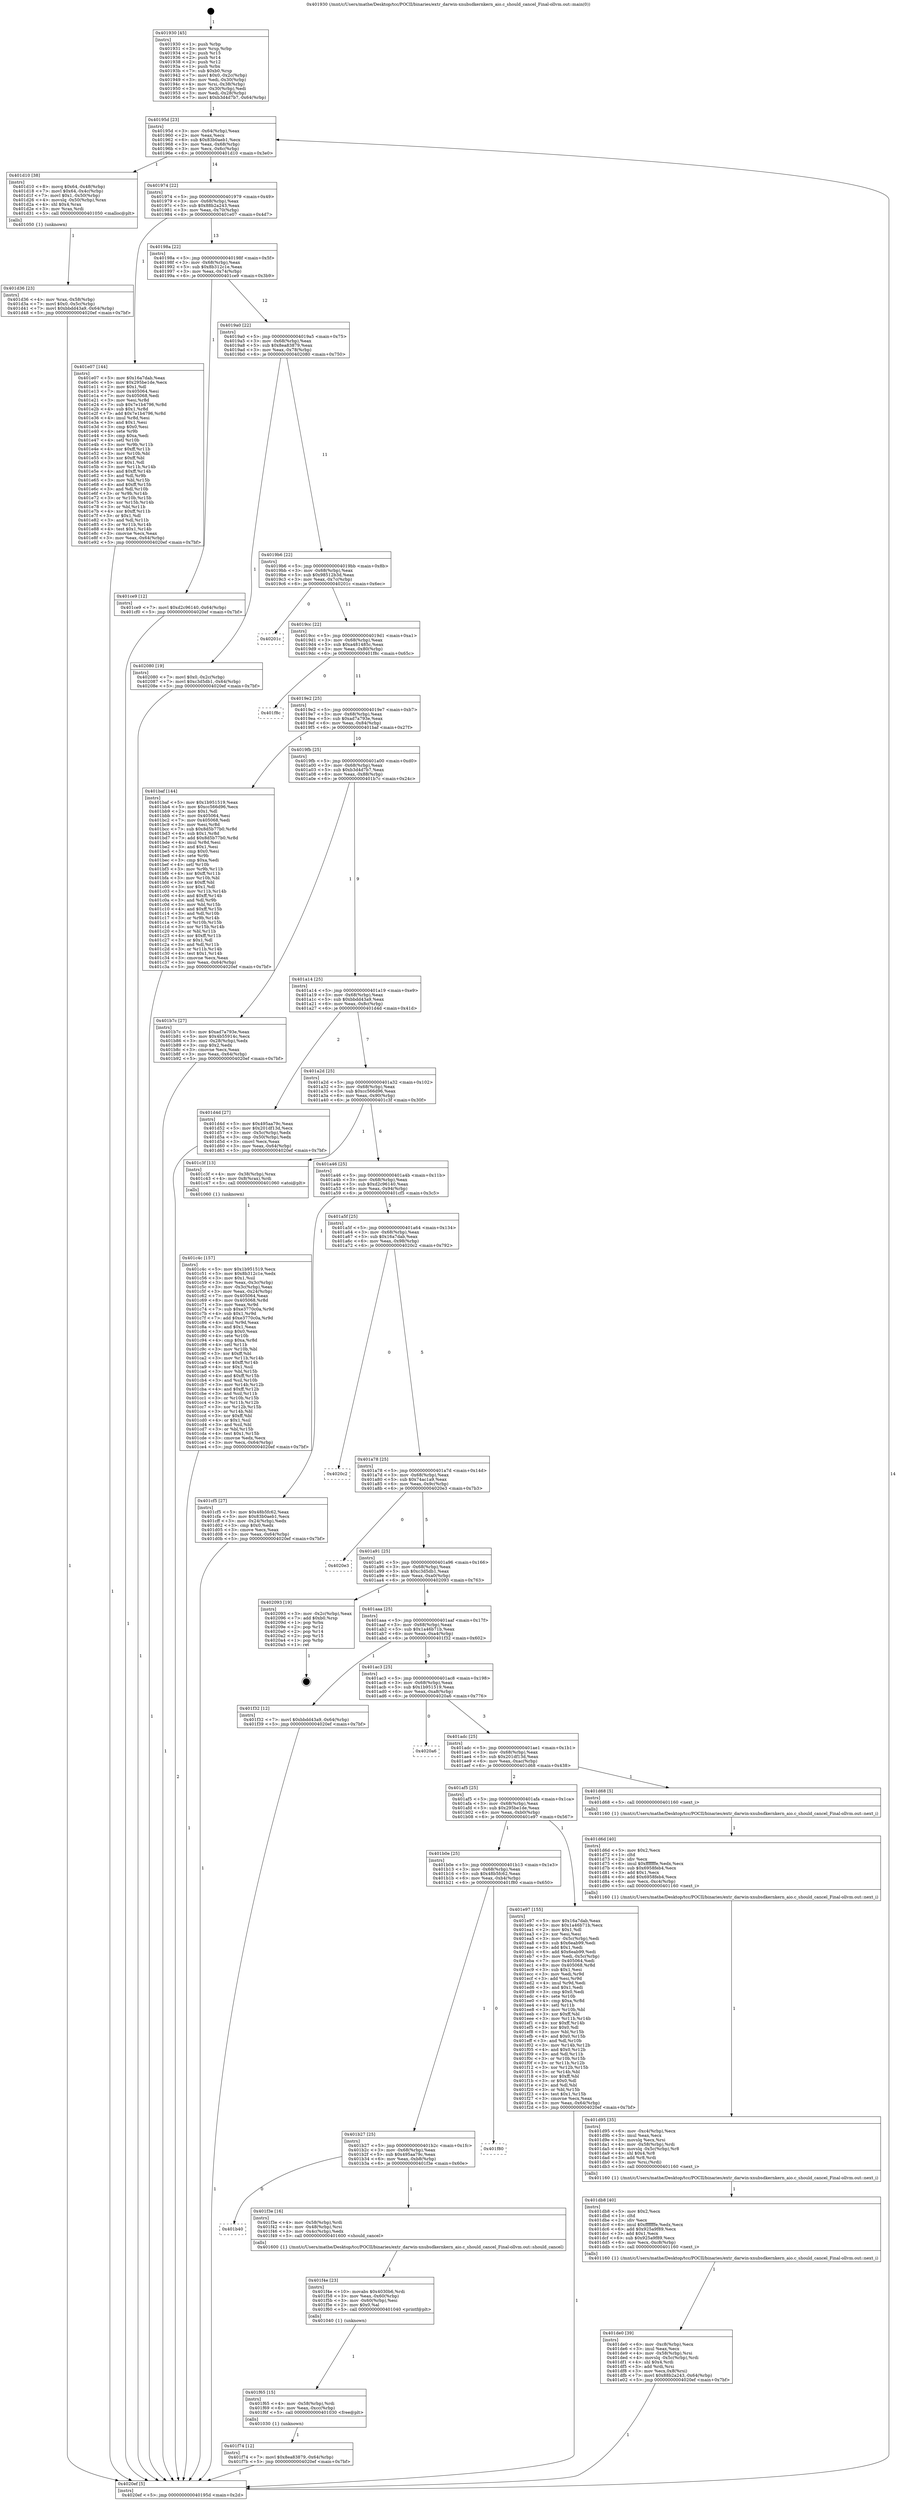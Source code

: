 digraph "0x401930" {
  label = "0x401930 (/mnt/c/Users/mathe/Desktop/tcc/POCII/binaries/extr_darwin-xnubsdkernkern_aio.c_should_cancel_Final-ollvm.out::main(0))"
  labelloc = "t"
  node[shape=record]

  Entry [label="",width=0.3,height=0.3,shape=circle,fillcolor=black,style=filled]
  "0x40195d" [label="{
     0x40195d [23]\l
     | [instrs]\l
     &nbsp;&nbsp;0x40195d \<+3\>: mov -0x64(%rbp),%eax\l
     &nbsp;&nbsp;0x401960 \<+2\>: mov %eax,%ecx\l
     &nbsp;&nbsp;0x401962 \<+6\>: sub $0x83b0aeb1,%ecx\l
     &nbsp;&nbsp;0x401968 \<+3\>: mov %eax,-0x68(%rbp)\l
     &nbsp;&nbsp;0x40196b \<+3\>: mov %ecx,-0x6c(%rbp)\l
     &nbsp;&nbsp;0x40196e \<+6\>: je 0000000000401d10 \<main+0x3e0\>\l
  }"]
  "0x401d10" [label="{
     0x401d10 [38]\l
     | [instrs]\l
     &nbsp;&nbsp;0x401d10 \<+8\>: movq $0x64,-0x48(%rbp)\l
     &nbsp;&nbsp;0x401d18 \<+7\>: movl $0x64,-0x4c(%rbp)\l
     &nbsp;&nbsp;0x401d1f \<+7\>: movl $0x1,-0x50(%rbp)\l
     &nbsp;&nbsp;0x401d26 \<+4\>: movslq -0x50(%rbp),%rax\l
     &nbsp;&nbsp;0x401d2a \<+4\>: shl $0x4,%rax\l
     &nbsp;&nbsp;0x401d2e \<+3\>: mov %rax,%rdi\l
     &nbsp;&nbsp;0x401d31 \<+5\>: call 0000000000401050 \<malloc@plt\>\l
     | [calls]\l
     &nbsp;&nbsp;0x401050 \{1\} (unknown)\l
  }"]
  "0x401974" [label="{
     0x401974 [22]\l
     | [instrs]\l
     &nbsp;&nbsp;0x401974 \<+5\>: jmp 0000000000401979 \<main+0x49\>\l
     &nbsp;&nbsp;0x401979 \<+3\>: mov -0x68(%rbp),%eax\l
     &nbsp;&nbsp;0x40197c \<+5\>: sub $0x88b2a243,%eax\l
     &nbsp;&nbsp;0x401981 \<+3\>: mov %eax,-0x70(%rbp)\l
     &nbsp;&nbsp;0x401984 \<+6\>: je 0000000000401e07 \<main+0x4d7\>\l
  }"]
  Exit [label="",width=0.3,height=0.3,shape=circle,fillcolor=black,style=filled,peripheries=2]
  "0x401e07" [label="{
     0x401e07 [144]\l
     | [instrs]\l
     &nbsp;&nbsp;0x401e07 \<+5\>: mov $0x16a7dab,%eax\l
     &nbsp;&nbsp;0x401e0c \<+5\>: mov $0x295be1de,%ecx\l
     &nbsp;&nbsp;0x401e11 \<+2\>: mov $0x1,%dl\l
     &nbsp;&nbsp;0x401e13 \<+7\>: mov 0x405064,%esi\l
     &nbsp;&nbsp;0x401e1a \<+7\>: mov 0x405068,%edi\l
     &nbsp;&nbsp;0x401e21 \<+3\>: mov %esi,%r8d\l
     &nbsp;&nbsp;0x401e24 \<+7\>: sub $0x7e1b4796,%r8d\l
     &nbsp;&nbsp;0x401e2b \<+4\>: sub $0x1,%r8d\l
     &nbsp;&nbsp;0x401e2f \<+7\>: add $0x7e1b4796,%r8d\l
     &nbsp;&nbsp;0x401e36 \<+4\>: imul %r8d,%esi\l
     &nbsp;&nbsp;0x401e3a \<+3\>: and $0x1,%esi\l
     &nbsp;&nbsp;0x401e3d \<+3\>: cmp $0x0,%esi\l
     &nbsp;&nbsp;0x401e40 \<+4\>: sete %r9b\l
     &nbsp;&nbsp;0x401e44 \<+3\>: cmp $0xa,%edi\l
     &nbsp;&nbsp;0x401e47 \<+4\>: setl %r10b\l
     &nbsp;&nbsp;0x401e4b \<+3\>: mov %r9b,%r11b\l
     &nbsp;&nbsp;0x401e4e \<+4\>: xor $0xff,%r11b\l
     &nbsp;&nbsp;0x401e52 \<+3\>: mov %r10b,%bl\l
     &nbsp;&nbsp;0x401e55 \<+3\>: xor $0xff,%bl\l
     &nbsp;&nbsp;0x401e58 \<+3\>: xor $0x1,%dl\l
     &nbsp;&nbsp;0x401e5b \<+3\>: mov %r11b,%r14b\l
     &nbsp;&nbsp;0x401e5e \<+4\>: and $0xff,%r14b\l
     &nbsp;&nbsp;0x401e62 \<+3\>: and %dl,%r9b\l
     &nbsp;&nbsp;0x401e65 \<+3\>: mov %bl,%r15b\l
     &nbsp;&nbsp;0x401e68 \<+4\>: and $0xff,%r15b\l
     &nbsp;&nbsp;0x401e6c \<+3\>: and %dl,%r10b\l
     &nbsp;&nbsp;0x401e6f \<+3\>: or %r9b,%r14b\l
     &nbsp;&nbsp;0x401e72 \<+3\>: or %r10b,%r15b\l
     &nbsp;&nbsp;0x401e75 \<+3\>: xor %r15b,%r14b\l
     &nbsp;&nbsp;0x401e78 \<+3\>: or %bl,%r11b\l
     &nbsp;&nbsp;0x401e7b \<+4\>: xor $0xff,%r11b\l
     &nbsp;&nbsp;0x401e7f \<+3\>: or $0x1,%dl\l
     &nbsp;&nbsp;0x401e82 \<+3\>: and %dl,%r11b\l
     &nbsp;&nbsp;0x401e85 \<+3\>: or %r11b,%r14b\l
     &nbsp;&nbsp;0x401e88 \<+4\>: test $0x1,%r14b\l
     &nbsp;&nbsp;0x401e8c \<+3\>: cmovne %ecx,%eax\l
     &nbsp;&nbsp;0x401e8f \<+3\>: mov %eax,-0x64(%rbp)\l
     &nbsp;&nbsp;0x401e92 \<+5\>: jmp 00000000004020ef \<main+0x7bf\>\l
  }"]
  "0x40198a" [label="{
     0x40198a [22]\l
     | [instrs]\l
     &nbsp;&nbsp;0x40198a \<+5\>: jmp 000000000040198f \<main+0x5f\>\l
     &nbsp;&nbsp;0x40198f \<+3\>: mov -0x68(%rbp),%eax\l
     &nbsp;&nbsp;0x401992 \<+5\>: sub $0x8b312c1e,%eax\l
     &nbsp;&nbsp;0x401997 \<+3\>: mov %eax,-0x74(%rbp)\l
     &nbsp;&nbsp;0x40199a \<+6\>: je 0000000000401ce9 \<main+0x3b9\>\l
  }"]
  "0x401f74" [label="{
     0x401f74 [12]\l
     | [instrs]\l
     &nbsp;&nbsp;0x401f74 \<+7\>: movl $0x8ea83879,-0x64(%rbp)\l
     &nbsp;&nbsp;0x401f7b \<+5\>: jmp 00000000004020ef \<main+0x7bf\>\l
  }"]
  "0x401ce9" [label="{
     0x401ce9 [12]\l
     | [instrs]\l
     &nbsp;&nbsp;0x401ce9 \<+7\>: movl $0xd2c96140,-0x64(%rbp)\l
     &nbsp;&nbsp;0x401cf0 \<+5\>: jmp 00000000004020ef \<main+0x7bf\>\l
  }"]
  "0x4019a0" [label="{
     0x4019a0 [22]\l
     | [instrs]\l
     &nbsp;&nbsp;0x4019a0 \<+5\>: jmp 00000000004019a5 \<main+0x75\>\l
     &nbsp;&nbsp;0x4019a5 \<+3\>: mov -0x68(%rbp),%eax\l
     &nbsp;&nbsp;0x4019a8 \<+5\>: sub $0x8ea83879,%eax\l
     &nbsp;&nbsp;0x4019ad \<+3\>: mov %eax,-0x78(%rbp)\l
     &nbsp;&nbsp;0x4019b0 \<+6\>: je 0000000000402080 \<main+0x750\>\l
  }"]
  "0x401f65" [label="{
     0x401f65 [15]\l
     | [instrs]\l
     &nbsp;&nbsp;0x401f65 \<+4\>: mov -0x58(%rbp),%rdi\l
     &nbsp;&nbsp;0x401f69 \<+6\>: mov %eax,-0xcc(%rbp)\l
     &nbsp;&nbsp;0x401f6f \<+5\>: call 0000000000401030 \<free@plt\>\l
     | [calls]\l
     &nbsp;&nbsp;0x401030 \{1\} (unknown)\l
  }"]
  "0x402080" [label="{
     0x402080 [19]\l
     | [instrs]\l
     &nbsp;&nbsp;0x402080 \<+7\>: movl $0x0,-0x2c(%rbp)\l
     &nbsp;&nbsp;0x402087 \<+7\>: movl $0xc3d5db1,-0x64(%rbp)\l
     &nbsp;&nbsp;0x40208e \<+5\>: jmp 00000000004020ef \<main+0x7bf\>\l
  }"]
  "0x4019b6" [label="{
     0x4019b6 [22]\l
     | [instrs]\l
     &nbsp;&nbsp;0x4019b6 \<+5\>: jmp 00000000004019bb \<main+0x8b\>\l
     &nbsp;&nbsp;0x4019bb \<+3\>: mov -0x68(%rbp),%eax\l
     &nbsp;&nbsp;0x4019be \<+5\>: sub $0x98512b3d,%eax\l
     &nbsp;&nbsp;0x4019c3 \<+3\>: mov %eax,-0x7c(%rbp)\l
     &nbsp;&nbsp;0x4019c6 \<+6\>: je 000000000040201c \<main+0x6ec\>\l
  }"]
  "0x401f4e" [label="{
     0x401f4e [23]\l
     | [instrs]\l
     &nbsp;&nbsp;0x401f4e \<+10\>: movabs $0x4030b6,%rdi\l
     &nbsp;&nbsp;0x401f58 \<+3\>: mov %eax,-0x60(%rbp)\l
     &nbsp;&nbsp;0x401f5b \<+3\>: mov -0x60(%rbp),%esi\l
     &nbsp;&nbsp;0x401f5e \<+2\>: mov $0x0,%al\l
     &nbsp;&nbsp;0x401f60 \<+5\>: call 0000000000401040 \<printf@plt\>\l
     | [calls]\l
     &nbsp;&nbsp;0x401040 \{1\} (unknown)\l
  }"]
  "0x40201c" [label="{
     0x40201c\l
  }", style=dashed]
  "0x4019cc" [label="{
     0x4019cc [22]\l
     | [instrs]\l
     &nbsp;&nbsp;0x4019cc \<+5\>: jmp 00000000004019d1 \<main+0xa1\>\l
     &nbsp;&nbsp;0x4019d1 \<+3\>: mov -0x68(%rbp),%eax\l
     &nbsp;&nbsp;0x4019d4 \<+5\>: sub $0xa481485c,%eax\l
     &nbsp;&nbsp;0x4019d9 \<+3\>: mov %eax,-0x80(%rbp)\l
     &nbsp;&nbsp;0x4019dc \<+6\>: je 0000000000401f8c \<main+0x65c\>\l
  }"]
  "0x401b40" [label="{
     0x401b40\l
  }", style=dashed]
  "0x401f8c" [label="{
     0x401f8c\l
  }", style=dashed]
  "0x4019e2" [label="{
     0x4019e2 [25]\l
     | [instrs]\l
     &nbsp;&nbsp;0x4019e2 \<+5\>: jmp 00000000004019e7 \<main+0xb7\>\l
     &nbsp;&nbsp;0x4019e7 \<+3\>: mov -0x68(%rbp),%eax\l
     &nbsp;&nbsp;0x4019ea \<+5\>: sub $0xad7a793e,%eax\l
     &nbsp;&nbsp;0x4019ef \<+6\>: mov %eax,-0x84(%rbp)\l
     &nbsp;&nbsp;0x4019f5 \<+6\>: je 0000000000401baf \<main+0x27f\>\l
  }"]
  "0x401f3e" [label="{
     0x401f3e [16]\l
     | [instrs]\l
     &nbsp;&nbsp;0x401f3e \<+4\>: mov -0x58(%rbp),%rdi\l
     &nbsp;&nbsp;0x401f42 \<+4\>: mov -0x48(%rbp),%rsi\l
     &nbsp;&nbsp;0x401f46 \<+3\>: mov -0x4c(%rbp),%edx\l
     &nbsp;&nbsp;0x401f49 \<+5\>: call 0000000000401600 \<should_cancel\>\l
     | [calls]\l
     &nbsp;&nbsp;0x401600 \{1\} (/mnt/c/Users/mathe/Desktop/tcc/POCII/binaries/extr_darwin-xnubsdkernkern_aio.c_should_cancel_Final-ollvm.out::should_cancel)\l
  }"]
  "0x401baf" [label="{
     0x401baf [144]\l
     | [instrs]\l
     &nbsp;&nbsp;0x401baf \<+5\>: mov $0x1b951519,%eax\l
     &nbsp;&nbsp;0x401bb4 \<+5\>: mov $0xcc566d96,%ecx\l
     &nbsp;&nbsp;0x401bb9 \<+2\>: mov $0x1,%dl\l
     &nbsp;&nbsp;0x401bbb \<+7\>: mov 0x405064,%esi\l
     &nbsp;&nbsp;0x401bc2 \<+7\>: mov 0x405068,%edi\l
     &nbsp;&nbsp;0x401bc9 \<+3\>: mov %esi,%r8d\l
     &nbsp;&nbsp;0x401bcc \<+7\>: sub $0x8d5b77b0,%r8d\l
     &nbsp;&nbsp;0x401bd3 \<+4\>: sub $0x1,%r8d\l
     &nbsp;&nbsp;0x401bd7 \<+7\>: add $0x8d5b77b0,%r8d\l
     &nbsp;&nbsp;0x401bde \<+4\>: imul %r8d,%esi\l
     &nbsp;&nbsp;0x401be2 \<+3\>: and $0x1,%esi\l
     &nbsp;&nbsp;0x401be5 \<+3\>: cmp $0x0,%esi\l
     &nbsp;&nbsp;0x401be8 \<+4\>: sete %r9b\l
     &nbsp;&nbsp;0x401bec \<+3\>: cmp $0xa,%edi\l
     &nbsp;&nbsp;0x401bef \<+4\>: setl %r10b\l
     &nbsp;&nbsp;0x401bf3 \<+3\>: mov %r9b,%r11b\l
     &nbsp;&nbsp;0x401bf6 \<+4\>: xor $0xff,%r11b\l
     &nbsp;&nbsp;0x401bfa \<+3\>: mov %r10b,%bl\l
     &nbsp;&nbsp;0x401bfd \<+3\>: xor $0xff,%bl\l
     &nbsp;&nbsp;0x401c00 \<+3\>: xor $0x1,%dl\l
     &nbsp;&nbsp;0x401c03 \<+3\>: mov %r11b,%r14b\l
     &nbsp;&nbsp;0x401c06 \<+4\>: and $0xff,%r14b\l
     &nbsp;&nbsp;0x401c0a \<+3\>: and %dl,%r9b\l
     &nbsp;&nbsp;0x401c0d \<+3\>: mov %bl,%r15b\l
     &nbsp;&nbsp;0x401c10 \<+4\>: and $0xff,%r15b\l
     &nbsp;&nbsp;0x401c14 \<+3\>: and %dl,%r10b\l
     &nbsp;&nbsp;0x401c17 \<+3\>: or %r9b,%r14b\l
     &nbsp;&nbsp;0x401c1a \<+3\>: or %r10b,%r15b\l
     &nbsp;&nbsp;0x401c1d \<+3\>: xor %r15b,%r14b\l
     &nbsp;&nbsp;0x401c20 \<+3\>: or %bl,%r11b\l
     &nbsp;&nbsp;0x401c23 \<+4\>: xor $0xff,%r11b\l
     &nbsp;&nbsp;0x401c27 \<+3\>: or $0x1,%dl\l
     &nbsp;&nbsp;0x401c2a \<+3\>: and %dl,%r11b\l
     &nbsp;&nbsp;0x401c2d \<+3\>: or %r11b,%r14b\l
     &nbsp;&nbsp;0x401c30 \<+4\>: test $0x1,%r14b\l
     &nbsp;&nbsp;0x401c34 \<+3\>: cmovne %ecx,%eax\l
     &nbsp;&nbsp;0x401c37 \<+3\>: mov %eax,-0x64(%rbp)\l
     &nbsp;&nbsp;0x401c3a \<+5\>: jmp 00000000004020ef \<main+0x7bf\>\l
  }"]
  "0x4019fb" [label="{
     0x4019fb [25]\l
     | [instrs]\l
     &nbsp;&nbsp;0x4019fb \<+5\>: jmp 0000000000401a00 \<main+0xd0\>\l
     &nbsp;&nbsp;0x401a00 \<+3\>: mov -0x68(%rbp),%eax\l
     &nbsp;&nbsp;0x401a03 \<+5\>: sub $0xb3d4d7b7,%eax\l
     &nbsp;&nbsp;0x401a08 \<+6\>: mov %eax,-0x88(%rbp)\l
     &nbsp;&nbsp;0x401a0e \<+6\>: je 0000000000401b7c \<main+0x24c\>\l
  }"]
  "0x401b27" [label="{
     0x401b27 [25]\l
     | [instrs]\l
     &nbsp;&nbsp;0x401b27 \<+5\>: jmp 0000000000401b2c \<main+0x1fc\>\l
     &nbsp;&nbsp;0x401b2c \<+3\>: mov -0x68(%rbp),%eax\l
     &nbsp;&nbsp;0x401b2f \<+5\>: sub $0x495aa79c,%eax\l
     &nbsp;&nbsp;0x401b34 \<+6\>: mov %eax,-0xb8(%rbp)\l
     &nbsp;&nbsp;0x401b3a \<+6\>: je 0000000000401f3e \<main+0x60e\>\l
  }"]
  "0x401b7c" [label="{
     0x401b7c [27]\l
     | [instrs]\l
     &nbsp;&nbsp;0x401b7c \<+5\>: mov $0xad7a793e,%eax\l
     &nbsp;&nbsp;0x401b81 \<+5\>: mov $0x4b55914c,%ecx\l
     &nbsp;&nbsp;0x401b86 \<+3\>: mov -0x28(%rbp),%edx\l
     &nbsp;&nbsp;0x401b89 \<+3\>: cmp $0x2,%edx\l
     &nbsp;&nbsp;0x401b8c \<+3\>: cmovne %ecx,%eax\l
     &nbsp;&nbsp;0x401b8f \<+3\>: mov %eax,-0x64(%rbp)\l
     &nbsp;&nbsp;0x401b92 \<+5\>: jmp 00000000004020ef \<main+0x7bf\>\l
  }"]
  "0x401a14" [label="{
     0x401a14 [25]\l
     | [instrs]\l
     &nbsp;&nbsp;0x401a14 \<+5\>: jmp 0000000000401a19 \<main+0xe9\>\l
     &nbsp;&nbsp;0x401a19 \<+3\>: mov -0x68(%rbp),%eax\l
     &nbsp;&nbsp;0x401a1c \<+5\>: sub $0xbbdd43a9,%eax\l
     &nbsp;&nbsp;0x401a21 \<+6\>: mov %eax,-0x8c(%rbp)\l
     &nbsp;&nbsp;0x401a27 \<+6\>: je 0000000000401d4d \<main+0x41d\>\l
  }"]
  "0x4020ef" [label="{
     0x4020ef [5]\l
     | [instrs]\l
     &nbsp;&nbsp;0x4020ef \<+5\>: jmp 000000000040195d \<main+0x2d\>\l
  }"]
  "0x401930" [label="{
     0x401930 [45]\l
     | [instrs]\l
     &nbsp;&nbsp;0x401930 \<+1\>: push %rbp\l
     &nbsp;&nbsp;0x401931 \<+3\>: mov %rsp,%rbp\l
     &nbsp;&nbsp;0x401934 \<+2\>: push %r15\l
     &nbsp;&nbsp;0x401936 \<+2\>: push %r14\l
     &nbsp;&nbsp;0x401938 \<+2\>: push %r12\l
     &nbsp;&nbsp;0x40193a \<+1\>: push %rbx\l
     &nbsp;&nbsp;0x40193b \<+7\>: sub $0xb0,%rsp\l
     &nbsp;&nbsp;0x401942 \<+7\>: movl $0x0,-0x2c(%rbp)\l
     &nbsp;&nbsp;0x401949 \<+3\>: mov %edi,-0x30(%rbp)\l
     &nbsp;&nbsp;0x40194c \<+4\>: mov %rsi,-0x38(%rbp)\l
     &nbsp;&nbsp;0x401950 \<+3\>: mov -0x30(%rbp),%edi\l
     &nbsp;&nbsp;0x401953 \<+3\>: mov %edi,-0x28(%rbp)\l
     &nbsp;&nbsp;0x401956 \<+7\>: movl $0xb3d4d7b7,-0x64(%rbp)\l
  }"]
  "0x401f80" [label="{
     0x401f80\l
  }", style=dashed]
  "0x401d4d" [label="{
     0x401d4d [27]\l
     | [instrs]\l
     &nbsp;&nbsp;0x401d4d \<+5\>: mov $0x495aa79c,%eax\l
     &nbsp;&nbsp;0x401d52 \<+5\>: mov $0x201df13d,%ecx\l
     &nbsp;&nbsp;0x401d57 \<+3\>: mov -0x5c(%rbp),%edx\l
     &nbsp;&nbsp;0x401d5a \<+3\>: cmp -0x50(%rbp),%edx\l
     &nbsp;&nbsp;0x401d5d \<+3\>: cmovl %ecx,%eax\l
     &nbsp;&nbsp;0x401d60 \<+3\>: mov %eax,-0x64(%rbp)\l
     &nbsp;&nbsp;0x401d63 \<+5\>: jmp 00000000004020ef \<main+0x7bf\>\l
  }"]
  "0x401a2d" [label="{
     0x401a2d [25]\l
     | [instrs]\l
     &nbsp;&nbsp;0x401a2d \<+5\>: jmp 0000000000401a32 \<main+0x102\>\l
     &nbsp;&nbsp;0x401a32 \<+3\>: mov -0x68(%rbp),%eax\l
     &nbsp;&nbsp;0x401a35 \<+5\>: sub $0xcc566d96,%eax\l
     &nbsp;&nbsp;0x401a3a \<+6\>: mov %eax,-0x90(%rbp)\l
     &nbsp;&nbsp;0x401a40 \<+6\>: je 0000000000401c3f \<main+0x30f\>\l
  }"]
  "0x401b0e" [label="{
     0x401b0e [25]\l
     | [instrs]\l
     &nbsp;&nbsp;0x401b0e \<+5\>: jmp 0000000000401b13 \<main+0x1e3\>\l
     &nbsp;&nbsp;0x401b13 \<+3\>: mov -0x68(%rbp),%eax\l
     &nbsp;&nbsp;0x401b16 \<+5\>: sub $0x48b5fc62,%eax\l
     &nbsp;&nbsp;0x401b1b \<+6\>: mov %eax,-0xb4(%rbp)\l
     &nbsp;&nbsp;0x401b21 \<+6\>: je 0000000000401f80 \<main+0x650\>\l
  }"]
  "0x401c3f" [label="{
     0x401c3f [13]\l
     | [instrs]\l
     &nbsp;&nbsp;0x401c3f \<+4\>: mov -0x38(%rbp),%rax\l
     &nbsp;&nbsp;0x401c43 \<+4\>: mov 0x8(%rax),%rdi\l
     &nbsp;&nbsp;0x401c47 \<+5\>: call 0000000000401060 \<atoi@plt\>\l
     | [calls]\l
     &nbsp;&nbsp;0x401060 \{1\} (unknown)\l
  }"]
  "0x401a46" [label="{
     0x401a46 [25]\l
     | [instrs]\l
     &nbsp;&nbsp;0x401a46 \<+5\>: jmp 0000000000401a4b \<main+0x11b\>\l
     &nbsp;&nbsp;0x401a4b \<+3\>: mov -0x68(%rbp),%eax\l
     &nbsp;&nbsp;0x401a4e \<+5\>: sub $0xd2c96140,%eax\l
     &nbsp;&nbsp;0x401a53 \<+6\>: mov %eax,-0x94(%rbp)\l
     &nbsp;&nbsp;0x401a59 \<+6\>: je 0000000000401cf5 \<main+0x3c5\>\l
  }"]
  "0x401c4c" [label="{
     0x401c4c [157]\l
     | [instrs]\l
     &nbsp;&nbsp;0x401c4c \<+5\>: mov $0x1b951519,%ecx\l
     &nbsp;&nbsp;0x401c51 \<+5\>: mov $0x8b312c1e,%edx\l
     &nbsp;&nbsp;0x401c56 \<+3\>: mov $0x1,%sil\l
     &nbsp;&nbsp;0x401c59 \<+3\>: mov %eax,-0x3c(%rbp)\l
     &nbsp;&nbsp;0x401c5c \<+3\>: mov -0x3c(%rbp),%eax\l
     &nbsp;&nbsp;0x401c5f \<+3\>: mov %eax,-0x24(%rbp)\l
     &nbsp;&nbsp;0x401c62 \<+7\>: mov 0x405064,%eax\l
     &nbsp;&nbsp;0x401c69 \<+8\>: mov 0x405068,%r8d\l
     &nbsp;&nbsp;0x401c71 \<+3\>: mov %eax,%r9d\l
     &nbsp;&nbsp;0x401c74 \<+7\>: sub $0xe3770c0a,%r9d\l
     &nbsp;&nbsp;0x401c7b \<+4\>: sub $0x1,%r9d\l
     &nbsp;&nbsp;0x401c7f \<+7\>: add $0xe3770c0a,%r9d\l
     &nbsp;&nbsp;0x401c86 \<+4\>: imul %r9d,%eax\l
     &nbsp;&nbsp;0x401c8a \<+3\>: and $0x1,%eax\l
     &nbsp;&nbsp;0x401c8d \<+3\>: cmp $0x0,%eax\l
     &nbsp;&nbsp;0x401c90 \<+4\>: sete %r10b\l
     &nbsp;&nbsp;0x401c94 \<+4\>: cmp $0xa,%r8d\l
     &nbsp;&nbsp;0x401c98 \<+4\>: setl %r11b\l
     &nbsp;&nbsp;0x401c9c \<+3\>: mov %r10b,%bl\l
     &nbsp;&nbsp;0x401c9f \<+3\>: xor $0xff,%bl\l
     &nbsp;&nbsp;0x401ca2 \<+3\>: mov %r11b,%r14b\l
     &nbsp;&nbsp;0x401ca5 \<+4\>: xor $0xff,%r14b\l
     &nbsp;&nbsp;0x401ca9 \<+4\>: xor $0x1,%sil\l
     &nbsp;&nbsp;0x401cad \<+3\>: mov %bl,%r15b\l
     &nbsp;&nbsp;0x401cb0 \<+4\>: and $0xff,%r15b\l
     &nbsp;&nbsp;0x401cb4 \<+3\>: and %sil,%r10b\l
     &nbsp;&nbsp;0x401cb7 \<+3\>: mov %r14b,%r12b\l
     &nbsp;&nbsp;0x401cba \<+4\>: and $0xff,%r12b\l
     &nbsp;&nbsp;0x401cbe \<+3\>: and %sil,%r11b\l
     &nbsp;&nbsp;0x401cc1 \<+3\>: or %r10b,%r15b\l
     &nbsp;&nbsp;0x401cc4 \<+3\>: or %r11b,%r12b\l
     &nbsp;&nbsp;0x401cc7 \<+3\>: xor %r12b,%r15b\l
     &nbsp;&nbsp;0x401cca \<+3\>: or %r14b,%bl\l
     &nbsp;&nbsp;0x401ccd \<+3\>: xor $0xff,%bl\l
     &nbsp;&nbsp;0x401cd0 \<+4\>: or $0x1,%sil\l
     &nbsp;&nbsp;0x401cd4 \<+3\>: and %sil,%bl\l
     &nbsp;&nbsp;0x401cd7 \<+3\>: or %bl,%r15b\l
     &nbsp;&nbsp;0x401cda \<+4\>: test $0x1,%r15b\l
     &nbsp;&nbsp;0x401cde \<+3\>: cmovne %edx,%ecx\l
     &nbsp;&nbsp;0x401ce1 \<+3\>: mov %ecx,-0x64(%rbp)\l
     &nbsp;&nbsp;0x401ce4 \<+5\>: jmp 00000000004020ef \<main+0x7bf\>\l
  }"]
  "0x401e97" [label="{
     0x401e97 [155]\l
     | [instrs]\l
     &nbsp;&nbsp;0x401e97 \<+5\>: mov $0x16a7dab,%eax\l
     &nbsp;&nbsp;0x401e9c \<+5\>: mov $0x1a46b71b,%ecx\l
     &nbsp;&nbsp;0x401ea1 \<+2\>: mov $0x1,%dl\l
     &nbsp;&nbsp;0x401ea3 \<+2\>: xor %esi,%esi\l
     &nbsp;&nbsp;0x401ea5 \<+3\>: mov -0x5c(%rbp),%edi\l
     &nbsp;&nbsp;0x401ea8 \<+6\>: sub $0x6eab99,%edi\l
     &nbsp;&nbsp;0x401eae \<+3\>: add $0x1,%edi\l
     &nbsp;&nbsp;0x401eb1 \<+6\>: add $0x6eab99,%edi\l
     &nbsp;&nbsp;0x401eb7 \<+3\>: mov %edi,-0x5c(%rbp)\l
     &nbsp;&nbsp;0x401eba \<+7\>: mov 0x405064,%edi\l
     &nbsp;&nbsp;0x401ec1 \<+8\>: mov 0x405068,%r8d\l
     &nbsp;&nbsp;0x401ec9 \<+3\>: sub $0x1,%esi\l
     &nbsp;&nbsp;0x401ecc \<+3\>: mov %edi,%r9d\l
     &nbsp;&nbsp;0x401ecf \<+3\>: add %esi,%r9d\l
     &nbsp;&nbsp;0x401ed2 \<+4\>: imul %r9d,%edi\l
     &nbsp;&nbsp;0x401ed6 \<+3\>: and $0x1,%edi\l
     &nbsp;&nbsp;0x401ed9 \<+3\>: cmp $0x0,%edi\l
     &nbsp;&nbsp;0x401edc \<+4\>: sete %r10b\l
     &nbsp;&nbsp;0x401ee0 \<+4\>: cmp $0xa,%r8d\l
     &nbsp;&nbsp;0x401ee4 \<+4\>: setl %r11b\l
     &nbsp;&nbsp;0x401ee8 \<+3\>: mov %r10b,%bl\l
     &nbsp;&nbsp;0x401eeb \<+3\>: xor $0xff,%bl\l
     &nbsp;&nbsp;0x401eee \<+3\>: mov %r11b,%r14b\l
     &nbsp;&nbsp;0x401ef1 \<+4\>: xor $0xff,%r14b\l
     &nbsp;&nbsp;0x401ef5 \<+3\>: xor $0x0,%dl\l
     &nbsp;&nbsp;0x401ef8 \<+3\>: mov %bl,%r15b\l
     &nbsp;&nbsp;0x401efb \<+4\>: and $0x0,%r15b\l
     &nbsp;&nbsp;0x401eff \<+3\>: and %dl,%r10b\l
     &nbsp;&nbsp;0x401f02 \<+3\>: mov %r14b,%r12b\l
     &nbsp;&nbsp;0x401f05 \<+4\>: and $0x0,%r12b\l
     &nbsp;&nbsp;0x401f09 \<+3\>: and %dl,%r11b\l
     &nbsp;&nbsp;0x401f0c \<+3\>: or %r10b,%r15b\l
     &nbsp;&nbsp;0x401f0f \<+3\>: or %r11b,%r12b\l
     &nbsp;&nbsp;0x401f12 \<+3\>: xor %r12b,%r15b\l
     &nbsp;&nbsp;0x401f15 \<+3\>: or %r14b,%bl\l
     &nbsp;&nbsp;0x401f18 \<+3\>: xor $0xff,%bl\l
     &nbsp;&nbsp;0x401f1b \<+3\>: or $0x0,%dl\l
     &nbsp;&nbsp;0x401f1e \<+2\>: and %dl,%bl\l
     &nbsp;&nbsp;0x401f20 \<+3\>: or %bl,%r15b\l
     &nbsp;&nbsp;0x401f23 \<+4\>: test $0x1,%r15b\l
     &nbsp;&nbsp;0x401f27 \<+3\>: cmovne %ecx,%eax\l
     &nbsp;&nbsp;0x401f2a \<+3\>: mov %eax,-0x64(%rbp)\l
     &nbsp;&nbsp;0x401f2d \<+5\>: jmp 00000000004020ef \<main+0x7bf\>\l
  }"]
  "0x401cf5" [label="{
     0x401cf5 [27]\l
     | [instrs]\l
     &nbsp;&nbsp;0x401cf5 \<+5\>: mov $0x48b5fc62,%eax\l
     &nbsp;&nbsp;0x401cfa \<+5\>: mov $0x83b0aeb1,%ecx\l
     &nbsp;&nbsp;0x401cff \<+3\>: mov -0x24(%rbp),%edx\l
     &nbsp;&nbsp;0x401d02 \<+3\>: cmp $0x0,%edx\l
     &nbsp;&nbsp;0x401d05 \<+3\>: cmove %ecx,%eax\l
     &nbsp;&nbsp;0x401d08 \<+3\>: mov %eax,-0x64(%rbp)\l
     &nbsp;&nbsp;0x401d0b \<+5\>: jmp 00000000004020ef \<main+0x7bf\>\l
  }"]
  "0x401a5f" [label="{
     0x401a5f [25]\l
     | [instrs]\l
     &nbsp;&nbsp;0x401a5f \<+5\>: jmp 0000000000401a64 \<main+0x134\>\l
     &nbsp;&nbsp;0x401a64 \<+3\>: mov -0x68(%rbp),%eax\l
     &nbsp;&nbsp;0x401a67 \<+5\>: sub $0x16a7dab,%eax\l
     &nbsp;&nbsp;0x401a6c \<+6\>: mov %eax,-0x98(%rbp)\l
     &nbsp;&nbsp;0x401a72 \<+6\>: je 00000000004020c2 \<main+0x792\>\l
  }"]
  "0x401d36" [label="{
     0x401d36 [23]\l
     | [instrs]\l
     &nbsp;&nbsp;0x401d36 \<+4\>: mov %rax,-0x58(%rbp)\l
     &nbsp;&nbsp;0x401d3a \<+7\>: movl $0x0,-0x5c(%rbp)\l
     &nbsp;&nbsp;0x401d41 \<+7\>: movl $0xbbdd43a9,-0x64(%rbp)\l
     &nbsp;&nbsp;0x401d48 \<+5\>: jmp 00000000004020ef \<main+0x7bf\>\l
  }"]
  "0x401de0" [label="{
     0x401de0 [39]\l
     | [instrs]\l
     &nbsp;&nbsp;0x401de0 \<+6\>: mov -0xc8(%rbp),%ecx\l
     &nbsp;&nbsp;0x401de6 \<+3\>: imul %eax,%ecx\l
     &nbsp;&nbsp;0x401de9 \<+4\>: mov -0x58(%rbp),%rsi\l
     &nbsp;&nbsp;0x401ded \<+4\>: movslq -0x5c(%rbp),%rdi\l
     &nbsp;&nbsp;0x401df1 \<+4\>: shl $0x4,%rdi\l
     &nbsp;&nbsp;0x401df5 \<+3\>: add %rdi,%rsi\l
     &nbsp;&nbsp;0x401df8 \<+3\>: mov %ecx,0x8(%rsi)\l
     &nbsp;&nbsp;0x401dfb \<+7\>: movl $0x88b2a243,-0x64(%rbp)\l
     &nbsp;&nbsp;0x401e02 \<+5\>: jmp 00000000004020ef \<main+0x7bf\>\l
  }"]
  "0x4020c2" [label="{
     0x4020c2\l
  }", style=dashed]
  "0x401a78" [label="{
     0x401a78 [25]\l
     | [instrs]\l
     &nbsp;&nbsp;0x401a78 \<+5\>: jmp 0000000000401a7d \<main+0x14d\>\l
     &nbsp;&nbsp;0x401a7d \<+3\>: mov -0x68(%rbp),%eax\l
     &nbsp;&nbsp;0x401a80 \<+5\>: sub $0x74ac1a9,%eax\l
     &nbsp;&nbsp;0x401a85 \<+6\>: mov %eax,-0x9c(%rbp)\l
     &nbsp;&nbsp;0x401a8b \<+6\>: je 00000000004020e3 \<main+0x7b3\>\l
  }"]
  "0x401db8" [label="{
     0x401db8 [40]\l
     | [instrs]\l
     &nbsp;&nbsp;0x401db8 \<+5\>: mov $0x2,%ecx\l
     &nbsp;&nbsp;0x401dbd \<+1\>: cltd\l
     &nbsp;&nbsp;0x401dbe \<+2\>: idiv %ecx\l
     &nbsp;&nbsp;0x401dc0 \<+6\>: imul $0xfffffffe,%edx,%ecx\l
     &nbsp;&nbsp;0x401dc6 \<+6\>: add $0x925a9f89,%ecx\l
     &nbsp;&nbsp;0x401dcc \<+3\>: add $0x1,%ecx\l
     &nbsp;&nbsp;0x401dcf \<+6\>: sub $0x925a9f89,%ecx\l
     &nbsp;&nbsp;0x401dd5 \<+6\>: mov %ecx,-0xc8(%rbp)\l
     &nbsp;&nbsp;0x401ddb \<+5\>: call 0000000000401160 \<next_i\>\l
     | [calls]\l
     &nbsp;&nbsp;0x401160 \{1\} (/mnt/c/Users/mathe/Desktop/tcc/POCII/binaries/extr_darwin-xnubsdkernkern_aio.c_should_cancel_Final-ollvm.out::next_i)\l
  }"]
  "0x4020e3" [label="{
     0x4020e3\l
  }", style=dashed]
  "0x401a91" [label="{
     0x401a91 [25]\l
     | [instrs]\l
     &nbsp;&nbsp;0x401a91 \<+5\>: jmp 0000000000401a96 \<main+0x166\>\l
     &nbsp;&nbsp;0x401a96 \<+3\>: mov -0x68(%rbp),%eax\l
     &nbsp;&nbsp;0x401a99 \<+5\>: sub $0xc3d5db1,%eax\l
     &nbsp;&nbsp;0x401a9e \<+6\>: mov %eax,-0xa0(%rbp)\l
     &nbsp;&nbsp;0x401aa4 \<+6\>: je 0000000000402093 \<main+0x763\>\l
  }"]
  "0x401d95" [label="{
     0x401d95 [35]\l
     | [instrs]\l
     &nbsp;&nbsp;0x401d95 \<+6\>: mov -0xc4(%rbp),%ecx\l
     &nbsp;&nbsp;0x401d9b \<+3\>: imul %eax,%ecx\l
     &nbsp;&nbsp;0x401d9e \<+3\>: movslq %ecx,%rsi\l
     &nbsp;&nbsp;0x401da1 \<+4\>: mov -0x58(%rbp),%rdi\l
     &nbsp;&nbsp;0x401da5 \<+4\>: movslq -0x5c(%rbp),%r8\l
     &nbsp;&nbsp;0x401da9 \<+4\>: shl $0x4,%r8\l
     &nbsp;&nbsp;0x401dad \<+3\>: add %r8,%rdi\l
     &nbsp;&nbsp;0x401db0 \<+3\>: mov %rsi,(%rdi)\l
     &nbsp;&nbsp;0x401db3 \<+5\>: call 0000000000401160 \<next_i\>\l
     | [calls]\l
     &nbsp;&nbsp;0x401160 \{1\} (/mnt/c/Users/mathe/Desktop/tcc/POCII/binaries/extr_darwin-xnubsdkernkern_aio.c_should_cancel_Final-ollvm.out::next_i)\l
  }"]
  "0x402093" [label="{
     0x402093 [19]\l
     | [instrs]\l
     &nbsp;&nbsp;0x402093 \<+3\>: mov -0x2c(%rbp),%eax\l
     &nbsp;&nbsp;0x402096 \<+7\>: add $0xb0,%rsp\l
     &nbsp;&nbsp;0x40209d \<+1\>: pop %rbx\l
     &nbsp;&nbsp;0x40209e \<+2\>: pop %r12\l
     &nbsp;&nbsp;0x4020a0 \<+2\>: pop %r14\l
     &nbsp;&nbsp;0x4020a2 \<+2\>: pop %r15\l
     &nbsp;&nbsp;0x4020a4 \<+1\>: pop %rbp\l
     &nbsp;&nbsp;0x4020a5 \<+1\>: ret\l
  }"]
  "0x401aaa" [label="{
     0x401aaa [25]\l
     | [instrs]\l
     &nbsp;&nbsp;0x401aaa \<+5\>: jmp 0000000000401aaf \<main+0x17f\>\l
     &nbsp;&nbsp;0x401aaf \<+3\>: mov -0x68(%rbp),%eax\l
     &nbsp;&nbsp;0x401ab2 \<+5\>: sub $0x1a46b71b,%eax\l
     &nbsp;&nbsp;0x401ab7 \<+6\>: mov %eax,-0xa4(%rbp)\l
     &nbsp;&nbsp;0x401abd \<+6\>: je 0000000000401f32 \<main+0x602\>\l
  }"]
  "0x401d6d" [label="{
     0x401d6d [40]\l
     | [instrs]\l
     &nbsp;&nbsp;0x401d6d \<+5\>: mov $0x2,%ecx\l
     &nbsp;&nbsp;0x401d72 \<+1\>: cltd\l
     &nbsp;&nbsp;0x401d73 \<+2\>: idiv %ecx\l
     &nbsp;&nbsp;0x401d75 \<+6\>: imul $0xfffffffe,%edx,%ecx\l
     &nbsp;&nbsp;0x401d7b \<+6\>: sub $0x6958feb4,%ecx\l
     &nbsp;&nbsp;0x401d81 \<+3\>: add $0x1,%ecx\l
     &nbsp;&nbsp;0x401d84 \<+6\>: add $0x6958feb4,%ecx\l
     &nbsp;&nbsp;0x401d8a \<+6\>: mov %ecx,-0xc4(%rbp)\l
     &nbsp;&nbsp;0x401d90 \<+5\>: call 0000000000401160 \<next_i\>\l
     | [calls]\l
     &nbsp;&nbsp;0x401160 \{1\} (/mnt/c/Users/mathe/Desktop/tcc/POCII/binaries/extr_darwin-xnubsdkernkern_aio.c_should_cancel_Final-ollvm.out::next_i)\l
  }"]
  "0x401f32" [label="{
     0x401f32 [12]\l
     | [instrs]\l
     &nbsp;&nbsp;0x401f32 \<+7\>: movl $0xbbdd43a9,-0x64(%rbp)\l
     &nbsp;&nbsp;0x401f39 \<+5\>: jmp 00000000004020ef \<main+0x7bf\>\l
  }"]
  "0x401ac3" [label="{
     0x401ac3 [25]\l
     | [instrs]\l
     &nbsp;&nbsp;0x401ac3 \<+5\>: jmp 0000000000401ac8 \<main+0x198\>\l
     &nbsp;&nbsp;0x401ac8 \<+3\>: mov -0x68(%rbp),%eax\l
     &nbsp;&nbsp;0x401acb \<+5\>: sub $0x1b951519,%eax\l
     &nbsp;&nbsp;0x401ad0 \<+6\>: mov %eax,-0xa8(%rbp)\l
     &nbsp;&nbsp;0x401ad6 \<+6\>: je 00000000004020a6 \<main+0x776\>\l
  }"]
  "0x401af5" [label="{
     0x401af5 [25]\l
     | [instrs]\l
     &nbsp;&nbsp;0x401af5 \<+5\>: jmp 0000000000401afa \<main+0x1ca\>\l
     &nbsp;&nbsp;0x401afa \<+3\>: mov -0x68(%rbp),%eax\l
     &nbsp;&nbsp;0x401afd \<+5\>: sub $0x295be1de,%eax\l
     &nbsp;&nbsp;0x401b02 \<+6\>: mov %eax,-0xb0(%rbp)\l
     &nbsp;&nbsp;0x401b08 \<+6\>: je 0000000000401e97 \<main+0x567\>\l
  }"]
  "0x4020a6" [label="{
     0x4020a6\l
  }", style=dashed]
  "0x401adc" [label="{
     0x401adc [25]\l
     | [instrs]\l
     &nbsp;&nbsp;0x401adc \<+5\>: jmp 0000000000401ae1 \<main+0x1b1\>\l
     &nbsp;&nbsp;0x401ae1 \<+3\>: mov -0x68(%rbp),%eax\l
     &nbsp;&nbsp;0x401ae4 \<+5\>: sub $0x201df13d,%eax\l
     &nbsp;&nbsp;0x401ae9 \<+6\>: mov %eax,-0xac(%rbp)\l
     &nbsp;&nbsp;0x401aef \<+6\>: je 0000000000401d68 \<main+0x438\>\l
  }"]
  "0x401d68" [label="{
     0x401d68 [5]\l
     | [instrs]\l
     &nbsp;&nbsp;0x401d68 \<+5\>: call 0000000000401160 \<next_i\>\l
     | [calls]\l
     &nbsp;&nbsp;0x401160 \{1\} (/mnt/c/Users/mathe/Desktop/tcc/POCII/binaries/extr_darwin-xnubsdkernkern_aio.c_should_cancel_Final-ollvm.out::next_i)\l
  }"]
  Entry -> "0x401930" [label=" 1"]
  "0x40195d" -> "0x401d10" [label=" 1"]
  "0x40195d" -> "0x401974" [label=" 14"]
  "0x402093" -> Exit [label=" 1"]
  "0x401974" -> "0x401e07" [label=" 1"]
  "0x401974" -> "0x40198a" [label=" 13"]
  "0x402080" -> "0x4020ef" [label=" 1"]
  "0x40198a" -> "0x401ce9" [label=" 1"]
  "0x40198a" -> "0x4019a0" [label=" 12"]
  "0x401f74" -> "0x4020ef" [label=" 1"]
  "0x4019a0" -> "0x402080" [label=" 1"]
  "0x4019a0" -> "0x4019b6" [label=" 11"]
  "0x401f65" -> "0x401f74" [label=" 1"]
  "0x4019b6" -> "0x40201c" [label=" 0"]
  "0x4019b6" -> "0x4019cc" [label=" 11"]
  "0x401f4e" -> "0x401f65" [label=" 1"]
  "0x4019cc" -> "0x401f8c" [label=" 0"]
  "0x4019cc" -> "0x4019e2" [label=" 11"]
  "0x401f3e" -> "0x401f4e" [label=" 1"]
  "0x4019e2" -> "0x401baf" [label=" 1"]
  "0x4019e2" -> "0x4019fb" [label=" 10"]
  "0x401b27" -> "0x401b40" [label=" 0"]
  "0x4019fb" -> "0x401b7c" [label=" 1"]
  "0x4019fb" -> "0x401a14" [label=" 9"]
  "0x401b7c" -> "0x4020ef" [label=" 1"]
  "0x401930" -> "0x40195d" [label=" 1"]
  "0x4020ef" -> "0x40195d" [label=" 14"]
  "0x401baf" -> "0x4020ef" [label=" 1"]
  "0x401b27" -> "0x401f3e" [label=" 1"]
  "0x401a14" -> "0x401d4d" [label=" 2"]
  "0x401a14" -> "0x401a2d" [label=" 7"]
  "0x401b0e" -> "0x401b27" [label=" 1"]
  "0x401a2d" -> "0x401c3f" [label=" 1"]
  "0x401a2d" -> "0x401a46" [label=" 6"]
  "0x401c3f" -> "0x401c4c" [label=" 1"]
  "0x401c4c" -> "0x4020ef" [label=" 1"]
  "0x401ce9" -> "0x4020ef" [label=" 1"]
  "0x401b0e" -> "0x401f80" [label=" 0"]
  "0x401a46" -> "0x401cf5" [label=" 1"]
  "0x401a46" -> "0x401a5f" [label=" 5"]
  "0x401cf5" -> "0x4020ef" [label=" 1"]
  "0x401d10" -> "0x401d36" [label=" 1"]
  "0x401d36" -> "0x4020ef" [label=" 1"]
  "0x401d4d" -> "0x4020ef" [label=" 2"]
  "0x401f32" -> "0x4020ef" [label=" 1"]
  "0x401a5f" -> "0x4020c2" [label=" 0"]
  "0x401a5f" -> "0x401a78" [label=" 5"]
  "0x401af5" -> "0x401b0e" [label=" 1"]
  "0x401a78" -> "0x4020e3" [label=" 0"]
  "0x401a78" -> "0x401a91" [label=" 5"]
  "0x401af5" -> "0x401e97" [label=" 1"]
  "0x401a91" -> "0x402093" [label=" 1"]
  "0x401a91" -> "0x401aaa" [label=" 4"]
  "0x401e97" -> "0x4020ef" [label=" 1"]
  "0x401aaa" -> "0x401f32" [label=" 1"]
  "0x401aaa" -> "0x401ac3" [label=" 3"]
  "0x401e07" -> "0x4020ef" [label=" 1"]
  "0x401ac3" -> "0x4020a6" [label=" 0"]
  "0x401ac3" -> "0x401adc" [label=" 3"]
  "0x401de0" -> "0x4020ef" [label=" 1"]
  "0x401adc" -> "0x401d68" [label=" 1"]
  "0x401adc" -> "0x401af5" [label=" 2"]
  "0x401d68" -> "0x401d6d" [label=" 1"]
  "0x401d6d" -> "0x401d95" [label=" 1"]
  "0x401d95" -> "0x401db8" [label=" 1"]
  "0x401db8" -> "0x401de0" [label=" 1"]
}
